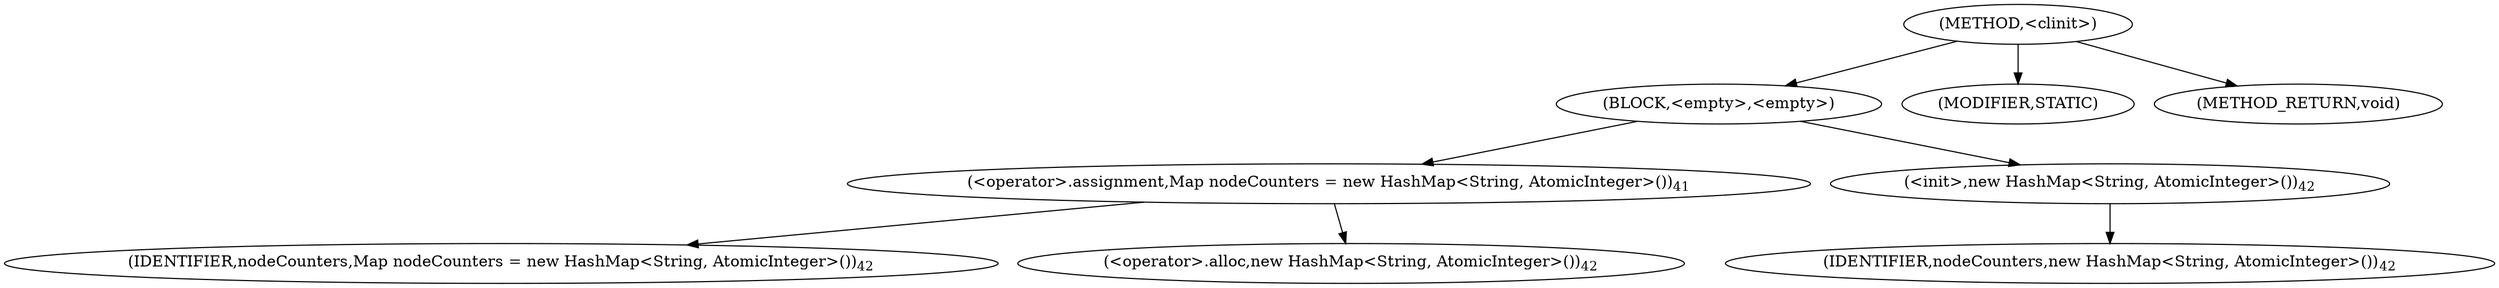 digraph "&lt;clinit&gt;" {  
"251" [label = <(METHOD,&lt;clinit&gt;)> ]
"252" [label = <(BLOCK,&lt;empty&gt;,&lt;empty&gt;)> ]
"253" [label = <(&lt;operator&gt;.assignment,Map nodeCounters = new HashMap&lt;String, AtomicInteger&gt;())<SUB>41</SUB>> ]
"254" [label = <(IDENTIFIER,nodeCounters,Map nodeCounters = new HashMap&lt;String, AtomicInteger&gt;())<SUB>42</SUB>> ]
"255" [label = <(&lt;operator&gt;.alloc,new HashMap&lt;String, AtomicInteger&gt;())<SUB>42</SUB>> ]
"256" [label = <(&lt;init&gt;,new HashMap&lt;String, AtomicInteger&gt;())<SUB>42</SUB>> ]
"3" [label = <(IDENTIFIER,nodeCounters,new HashMap&lt;String, AtomicInteger&gt;())<SUB>42</SUB>> ]
"257" [label = <(MODIFIER,STATIC)> ]
"258" [label = <(METHOD_RETURN,void)> ]
  "251" -> "252" 
  "251" -> "257" 
  "251" -> "258" 
  "252" -> "253" 
  "252" -> "256" 
  "253" -> "254" 
  "253" -> "255" 
  "256" -> "3" 
}
